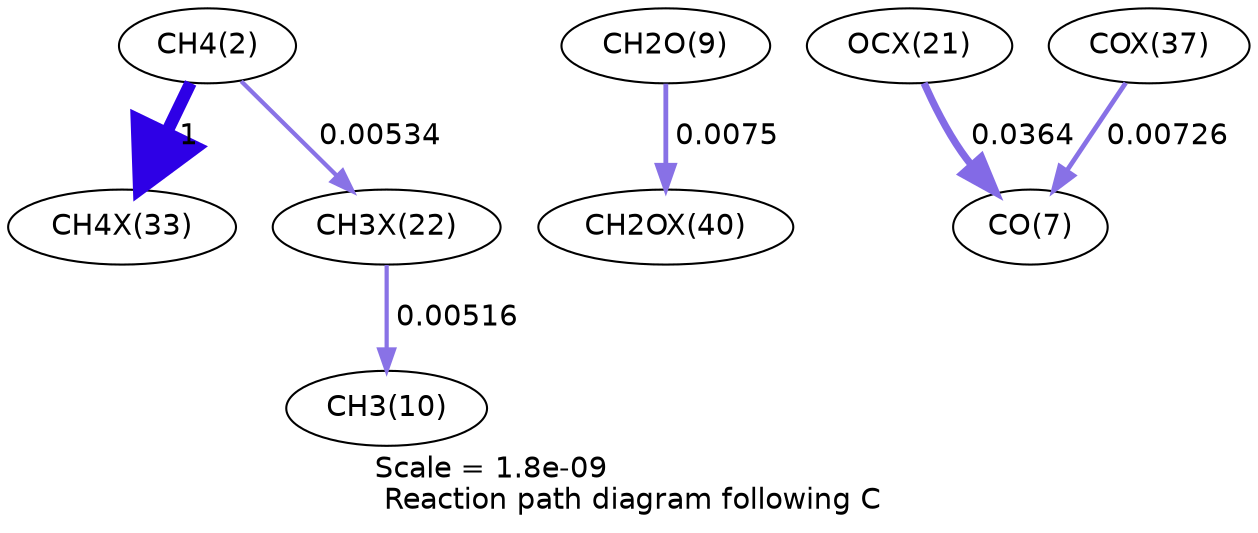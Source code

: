 digraph reaction_paths {
center=1;
s4 -> s41[fontname="Helvetica", penwidth=6, arrowsize=3, color="0.7, 1.5, 0.9"
, label=" 1"];
s4 -> s36[fontname="Helvetica", penwidth=2.05, arrowsize=1.03, color="0.7, 0.505, 0.9"
, label=" 0.00534"];
s36 -> s12[fontname="Helvetica", penwidth=2.02, arrowsize=1.01, color="0.7, 0.505, 0.9"
, label=" 0.00516"];
s11 -> s48[fontname="Helvetica", penwidth=2.31, arrowsize=1.15, color="0.7, 0.508, 0.9"
, label=" 0.0075"];
s35 -> s9[fontname="Helvetica", penwidth=3.5, arrowsize=1.75, color="0.7, 0.536, 0.9"
, label=" 0.0364"];
s45 -> s9[fontname="Helvetica", penwidth=2.28, arrowsize=1.14, color="0.7, 0.507, 0.9"
, label=" 0.00726"];
s4 [ fontname="Helvetica", label="CH4(2)"];
s9 [ fontname="Helvetica", label="CO(7)"];
s11 [ fontname="Helvetica", label="CH2O(9)"];
s12 [ fontname="Helvetica", label="CH3(10)"];
s35 [ fontname="Helvetica", label="OCX(21)"];
s36 [ fontname="Helvetica", label="CH3X(22)"];
s41 [ fontname="Helvetica", label="CH4X(33)"];
s45 [ fontname="Helvetica", label="COX(37)"];
s48 [ fontname="Helvetica", label="CH2OX(40)"];
 label = "Scale = 1.8e-09\l Reaction path diagram following C";
 fontname = "Helvetica";
}
